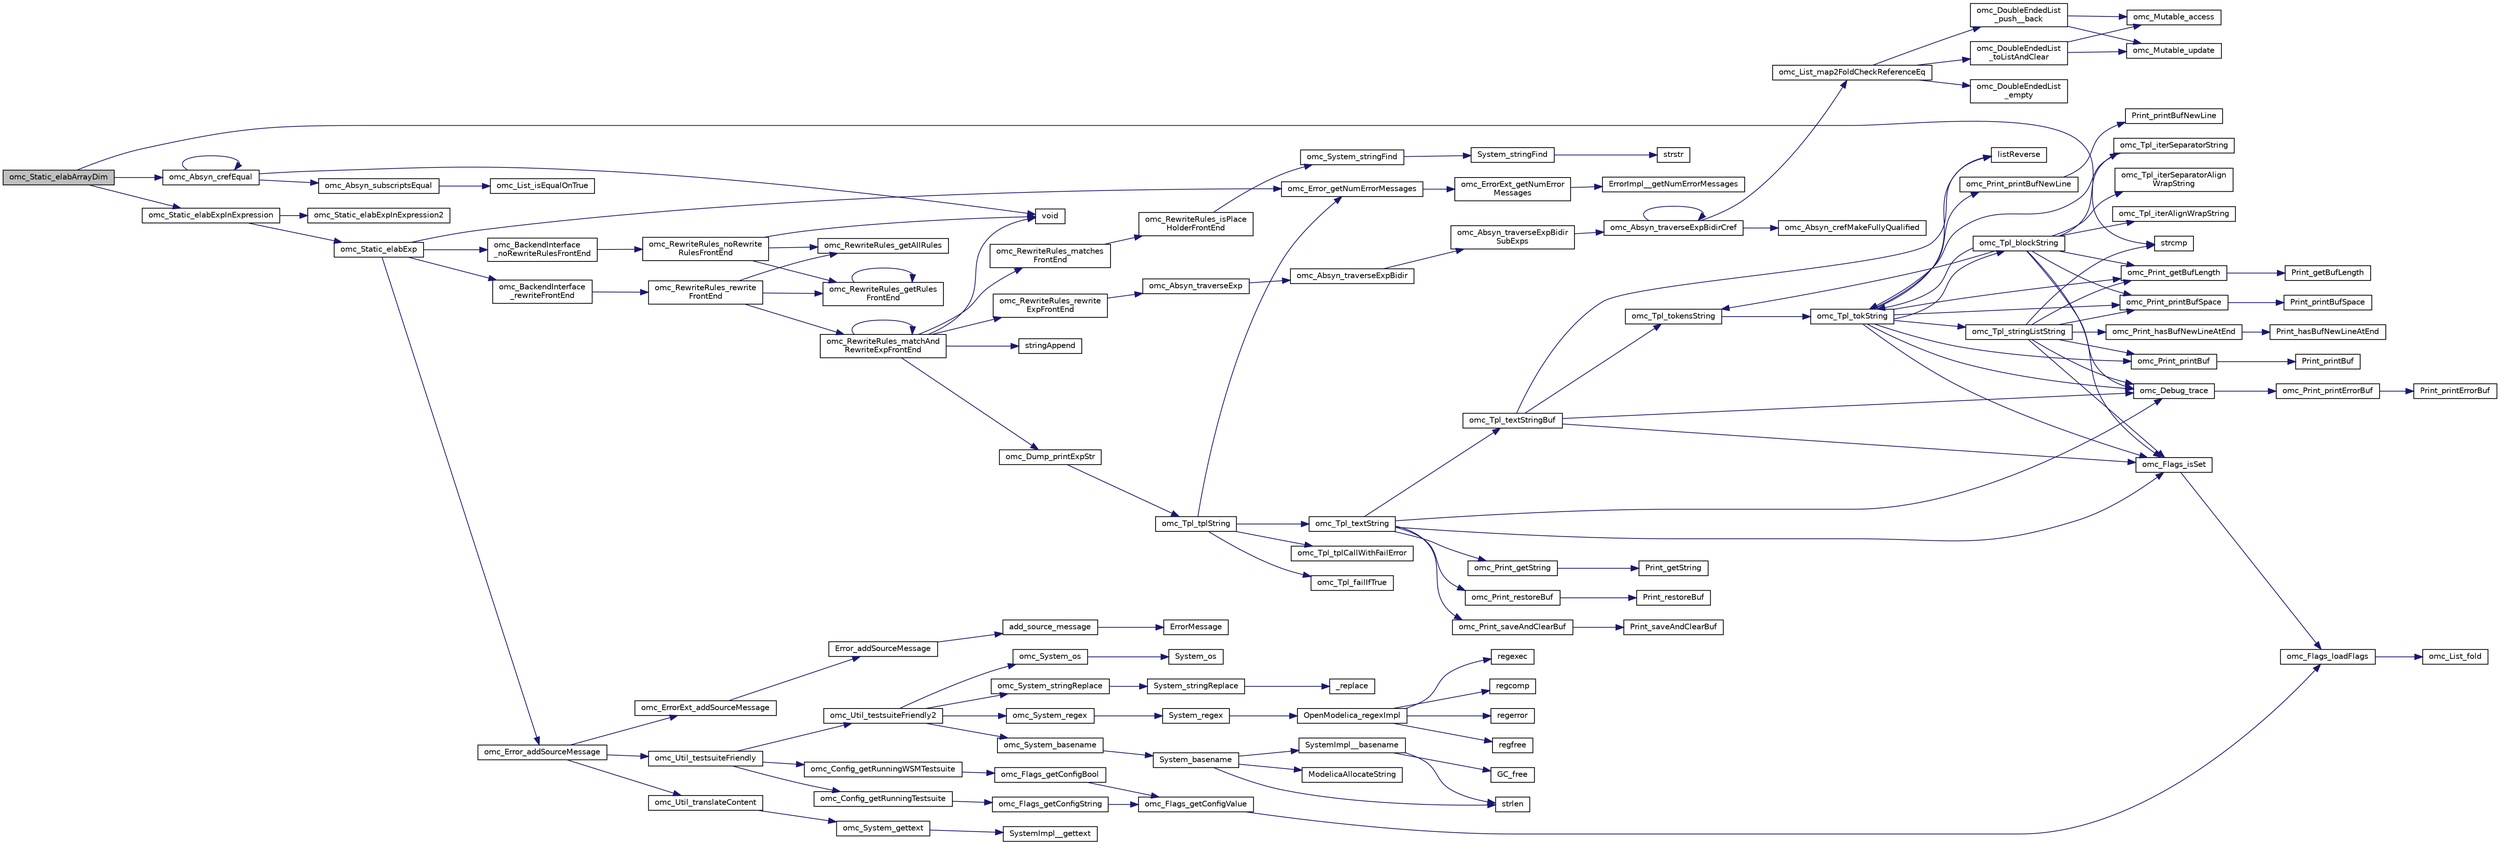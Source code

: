 digraph "omc_Static_elabArrayDim"
{
  edge [fontname="Helvetica",fontsize="10",labelfontname="Helvetica",labelfontsize="10"];
  node [fontname="Helvetica",fontsize="10",shape=record];
  rankdir="LR";
  Node14354 [label="omc_Static_elabArrayDim",height=0.2,width=0.4,color="black", fillcolor="grey75", style="filled", fontcolor="black"];
  Node14354 -> Node14355 [color="midnightblue",fontsize="10",style="solid",fontname="Helvetica"];
  Node14355 [label="strcmp",height=0.2,width=0.4,color="black", fillcolor="white", style="filled",URL="$db/d13/_c_vode_get_8m.html#ab022bbe018438998408fda94a327a547"];
  Node14354 -> Node14356 [color="midnightblue",fontsize="10",style="solid",fontname="Helvetica"];
  Node14356 [label="omc_Absyn_crefEqual",height=0.2,width=0.4,color="black", fillcolor="white", style="filled",URL="$d0/d78/_absyn_8c.html#aaae45e144d059e3ebb103d222520d438"];
  Node14356 -> Node14357 [color="midnightblue",fontsize="10",style="solid",fontname="Helvetica"];
  Node14357 [label="omc_Absyn_subscriptsEqual",height=0.2,width=0.4,color="black", fillcolor="white", style="filled",URL="$d0/d78/_absyn_8c.html#ae9d11ae2e9035a88ec2e63b5126ac3c1"];
  Node14357 -> Node14358 [color="midnightblue",fontsize="10",style="solid",fontname="Helvetica"];
  Node14358 [label="omc_List_isEqualOnTrue",height=0.2,width=0.4,color="black", fillcolor="white", style="filled",URL="$da/d72/_compiler_2boot_2build_2list_8c.html#a48a12fdaab61cbe8e256fcaa1edff333"];
  Node14356 -> Node14356 [color="midnightblue",fontsize="10",style="solid",fontname="Helvetica"];
  Node14356 -> Node14359 [color="midnightblue",fontsize="10",style="solid",fontname="Helvetica"];
  Node14359 [label="void",height=0.2,width=0.4,color="black", fillcolor="white", style="filled",URL="$d1/dd1/3rd_party_2gc_2include_2gc_8h.html#acacfa47efcc44a29f7bb7d98f2a000f8"];
  Node14354 -> Node14360 [color="midnightblue",fontsize="10",style="solid",fontname="Helvetica"];
  Node14360 [label="omc_Static_elabExpInExpression",height=0.2,width=0.4,color="black", fillcolor="white", style="filled",URL="$d0/d86/_static_8c.html#a813d41eea8406664dee70e34a3b792fc"];
  Node14360 -> Node14361 [color="midnightblue",fontsize="10",style="solid",fontname="Helvetica"];
  Node14361 [label="omc_Static_elabExp",height=0.2,width=0.4,color="black", fillcolor="white", style="filled",URL="$d0/d86/_static_8c.html#a3559888bc6b427261342f66dd48d39d4"];
  Node14361 -> Node14362 [color="midnightblue",fontsize="10",style="solid",fontname="Helvetica"];
  Node14362 [label="omc_BackendInterface\l_noRewriteRulesFrontEnd",height=0.2,width=0.4,color="black", fillcolor="white", style="filled",URL="$df/d4e/_backend_interface_8c.html#a80c4dbf787310b487fa12f1f85346f6c"];
  Node14362 -> Node14363 [color="midnightblue",fontsize="10",style="solid",fontname="Helvetica"];
  Node14363 [label="omc_RewriteRules_noRewrite\lRulesFrontEnd",height=0.2,width=0.4,color="black", fillcolor="white", style="filled",URL="$d5/d62/_rewrite_rules_8c.html#a5c00935481499dfd5b14fafcdbaa8a44"];
  Node14363 -> Node14364 [color="midnightblue",fontsize="10",style="solid",fontname="Helvetica"];
  Node14364 [label="omc_RewriteRules_getRules\lFrontEnd",height=0.2,width=0.4,color="black", fillcolor="white", style="filled",URL="$d5/d62/_rewrite_rules_8c.html#abab7a42d066778f6ac33ddacb6fd2ad4"];
  Node14364 -> Node14364 [color="midnightblue",fontsize="10",style="solid",fontname="Helvetica"];
  Node14363 -> Node14365 [color="midnightblue",fontsize="10",style="solid",fontname="Helvetica"];
  Node14365 [label="omc_RewriteRules_getAllRules",height=0.2,width=0.4,color="black", fillcolor="white", style="filled",URL="$d5/d62/_rewrite_rules_8c.html#a4512a6535e05e242332ccbc0a724d675"];
  Node14363 -> Node14359 [color="midnightblue",fontsize="10",style="solid",fontname="Helvetica"];
  Node14361 -> Node14366 [color="midnightblue",fontsize="10",style="solid",fontname="Helvetica"];
  Node14366 [label="omc_BackendInterface\l_rewriteFrontEnd",height=0.2,width=0.4,color="black", fillcolor="white", style="filled",URL="$df/d4e/_backend_interface_8c.html#aa24c64e0e29197b384561f4cf8ebfcab"];
  Node14366 -> Node14367 [color="midnightblue",fontsize="10",style="solid",fontname="Helvetica"];
  Node14367 [label="omc_RewriteRules_rewrite\lFrontEnd",height=0.2,width=0.4,color="black", fillcolor="white", style="filled",URL="$d5/d62/_rewrite_rules_8c.html#a9ea59226cf3491009f366b9b3a960f15"];
  Node14367 -> Node14364 [color="midnightblue",fontsize="10",style="solid",fontname="Helvetica"];
  Node14367 -> Node14365 [color="midnightblue",fontsize="10",style="solid",fontname="Helvetica"];
  Node14367 -> Node14368 [color="midnightblue",fontsize="10",style="solid",fontname="Helvetica"];
  Node14368 [label="omc_RewriteRules_matchAnd\lRewriteExpFrontEnd",height=0.2,width=0.4,color="black", fillcolor="white", style="filled",URL="$d5/d62/_rewrite_rules_8c.html#afb9ee298b785c752879c3a1453860cf3"];
  Node14368 -> Node14369 [color="midnightblue",fontsize="10",style="solid",fontname="Helvetica"];
  Node14369 [label="omc_RewriteRules_matches\lFrontEnd",height=0.2,width=0.4,color="black", fillcolor="white", style="filled",URL="$d5/d62/_rewrite_rules_8c.html#a8e0ef871282a0a434bbfc649214418b9"];
  Node14369 -> Node14370 [color="midnightblue",fontsize="10",style="solid",fontname="Helvetica"];
  Node14370 [label="omc_RewriteRules_isPlace\lHolderFrontEnd",height=0.2,width=0.4,color="black", fillcolor="white", style="filled",URL="$d5/d62/_rewrite_rules_8c.html#ae2977f22cdf902544850859dff55fae9"];
  Node14370 -> Node14371 [color="midnightblue",fontsize="10",style="solid",fontname="Helvetica"];
  Node14371 [label="omc_System_stringFind",height=0.2,width=0.4,color="black", fillcolor="white", style="filled",URL="$d1/d95/_system_8c.html#aaf91a54874eb5ec9ee51361de070f43f"];
  Node14371 -> Node14372 [color="midnightblue",fontsize="10",style="solid",fontname="Helvetica"];
  Node14372 [label="System_stringFind",height=0.2,width=0.4,color="black", fillcolor="white", style="filled",URL="$d8/d28/_compiler_2boot_2build_2system_8h.html#a616f6ee1c9578bea3ee5ecb840b19682"];
  Node14372 -> Node14373 [color="midnightblue",fontsize="10",style="solid",fontname="Helvetica"];
  Node14373 [label="strstr",height=0.2,width=0.4,color="black", fillcolor="white", style="filled",URL="$df/deb/3rd_party_2regex-0_812_2test_2test_8c.html#a1e5ffad39b65fa937afd3ee288ccf877"];
  Node14368 -> Node14374 [color="midnightblue",fontsize="10",style="solid",fontname="Helvetica"];
  Node14374 [label="omc_RewriteRules_rewrite\lExpFrontEnd",height=0.2,width=0.4,color="black", fillcolor="white", style="filled",URL="$d5/d62/_rewrite_rules_8c.html#a513d50178168c55bf4f694c9be636913"];
  Node14374 -> Node14375 [color="midnightblue",fontsize="10",style="solid",fontname="Helvetica"];
  Node14375 [label="omc_Absyn_traverseExp",height=0.2,width=0.4,color="black", fillcolor="white", style="filled",URL="$d0/d78/_absyn_8c.html#a4e56ea0b5399f08689d164dcbe995886"];
  Node14375 -> Node14376 [color="midnightblue",fontsize="10",style="solid",fontname="Helvetica"];
  Node14376 [label="omc_Absyn_traverseExpBidir",height=0.2,width=0.4,color="black", fillcolor="white", style="filled",URL="$d0/d78/_absyn_8c.html#add896b000d61c35a4c46cdae7cc6b81a"];
  Node14376 -> Node14377 [color="midnightblue",fontsize="10",style="solid",fontname="Helvetica"];
  Node14377 [label="omc_Absyn_traverseExpBidir\lSubExps",height=0.2,width=0.4,color="black", fillcolor="white", style="filled",URL="$d0/d78/_absyn_8c.html#abe7f9b3aa83ab4de1cb090df682e5fdc"];
  Node14377 -> Node14378 [color="midnightblue",fontsize="10",style="solid",fontname="Helvetica"];
  Node14378 [label="omc_Absyn_traverseExpBidirCref",height=0.2,width=0.4,color="black", fillcolor="white", style="filled",URL="$d0/d78/_absyn_8c.html#a8a631828d351ac06cd8a7b6c92ba9970"];
  Node14378 -> Node14378 [color="midnightblue",fontsize="10",style="solid",fontname="Helvetica"];
  Node14378 -> Node14379 [color="midnightblue",fontsize="10",style="solid",fontname="Helvetica"];
  Node14379 [label="omc_Absyn_crefMakeFullyQualified",height=0.2,width=0.4,color="black", fillcolor="white", style="filled",URL="$d0/d78/_absyn_8c.html#aacd95a0f5b0b2f2bcfbe1927e6bd489e"];
  Node14378 -> Node14380 [color="midnightblue",fontsize="10",style="solid",fontname="Helvetica"];
  Node14380 [label="omc_List_map2FoldCheckReferenceEq",height=0.2,width=0.4,color="black", fillcolor="white", style="filled",URL="$da/d72/_compiler_2boot_2build_2list_8c.html#a620a57c2f9996057cbb8dcd1b183018f"];
  Node14380 -> Node14381 [color="midnightblue",fontsize="10",style="solid",fontname="Helvetica"];
  Node14381 [label="omc_DoubleEndedList\l_empty",height=0.2,width=0.4,color="black", fillcolor="white", style="filled",URL="$df/d56/_double_ended_list_8c.html#a5bd04948a6755a3b46a10804641c2a35"];
  Node14380 -> Node14382 [color="midnightblue",fontsize="10",style="solid",fontname="Helvetica"];
  Node14382 [label="omc_DoubleEndedList\l_push__back",height=0.2,width=0.4,color="black", fillcolor="white", style="filled",URL="$df/d56/_double_ended_list_8c.html#afd49a883c63046b88cd3d060c51907f1"];
  Node14382 -> Node14383 [color="midnightblue",fontsize="10",style="solid",fontname="Helvetica"];
  Node14383 [label="omc_Mutable_access",height=0.2,width=0.4,color="black", fillcolor="white", style="filled",URL="$d8/de3/_mutable_8c.html#a4d9367043438a5c1a24d17f1f9559996"];
  Node14382 -> Node14384 [color="midnightblue",fontsize="10",style="solid",fontname="Helvetica"];
  Node14384 [label="omc_Mutable_update",height=0.2,width=0.4,color="black", fillcolor="white", style="filled",URL="$d8/de3/_mutable_8c.html#a453a811f6b99a2c2625aa9e95c27cb2c"];
  Node14380 -> Node14385 [color="midnightblue",fontsize="10",style="solid",fontname="Helvetica"];
  Node14385 [label="omc_DoubleEndedList\l_toListAndClear",height=0.2,width=0.4,color="black", fillcolor="white", style="filled",URL="$df/d56/_double_ended_list_8c.html#a29b31effb236408e896ba6e9191f1f31"];
  Node14385 -> Node14383 [color="midnightblue",fontsize="10",style="solid",fontname="Helvetica"];
  Node14385 -> Node14384 [color="midnightblue",fontsize="10",style="solid",fontname="Helvetica"];
  Node14368 -> Node14386 [color="midnightblue",fontsize="10",style="solid",fontname="Helvetica"];
  Node14386 [label="stringAppend",height=0.2,width=0.4,color="black", fillcolor="white", style="filled",URL="$d7/deb/build_2include_2omc_2c_2util_2modelica__string_8c.html#a751007abc59e9ca7978f2af10a0c814f"];
  Node14368 -> Node14387 [color="midnightblue",fontsize="10",style="solid",fontname="Helvetica"];
  Node14387 [label="omc_Dump_printExpStr",height=0.2,width=0.4,color="black", fillcolor="white", style="filled",URL="$d8/d4d/_dump_8c.html#a17160be8bc0a8dd3d57b9c01a81f4571"];
  Node14387 -> Node14388 [color="midnightblue",fontsize="10",style="solid",fontname="Helvetica"];
  Node14388 [label="omc_Tpl_tplString",height=0.2,width=0.4,color="black", fillcolor="white", style="filled",URL="$d7/d52/_tpl_8c.html#aa1d15a30935372710f07a5ba3276dc70"];
  Node14388 -> Node14389 [color="midnightblue",fontsize="10",style="solid",fontname="Helvetica"];
  Node14389 [label="omc_Error_getNumErrorMessages",height=0.2,width=0.4,color="black", fillcolor="white", style="filled",URL="$db/da1/_compiler_2boot_2build_2error_8c.html#a6f9ff3d03e91883492e13af7fbc088ff"];
  Node14389 -> Node14390 [color="midnightblue",fontsize="10",style="solid",fontname="Helvetica"];
  Node14390 [label="omc_ErrorExt_getNumError\lMessages",height=0.2,width=0.4,color="black", fillcolor="white", style="filled",URL="$d4/dce/_error_ext_8c.html#a0195f83af0487b3e7bf35deb4225e582"];
  Node14390 -> Node14391 [color="midnightblue",fontsize="10",style="solid",fontname="Helvetica"];
  Node14391 [label="ErrorImpl__getNumErrorMessages",height=0.2,width=0.4,color="black", fillcolor="white", style="filled",URL="$d1/d40/boot_2build_2_error_ext_8h.html#a1206137921767ad0e49abe96adf7b5e3"];
  Node14388 -> Node14392 [color="midnightblue",fontsize="10",style="solid",fontname="Helvetica"];
  Node14392 [label="omc_Tpl_tplCallWithFailError",height=0.2,width=0.4,color="black", fillcolor="white", style="filled",URL="$d7/d52/_tpl_8c.html#a97b981684a5f0c8f870746abdde666d7"];
  Node14388 -> Node14393 [color="midnightblue",fontsize="10",style="solid",fontname="Helvetica"];
  Node14393 [label="omc_Tpl_failIfTrue",height=0.2,width=0.4,color="black", fillcolor="white", style="filled",URL="$d7/d52/_tpl_8c.html#a4c5af303d93cb4cea7b309b336519c31"];
  Node14388 -> Node14394 [color="midnightblue",fontsize="10",style="solid",fontname="Helvetica"];
  Node14394 [label="omc_Tpl_textString",height=0.2,width=0.4,color="black", fillcolor="white", style="filled",URL="$d7/d52/_tpl_8c.html#a3df7e553e36d815ca12207c1b633f741"];
  Node14394 -> Node14395 [color="midnightblue",fontsize="10",style="solid",fontname="Helvetica"];
  Node14395 [label="omc_Print_saveAndClearBuf",height=0.2,width=0.4,color="black", fillcolor="white", style="filled",URL="$dc/d4a/_print_8c.html#a9be4a7e0fd8ef4d0e9a96b6a7d30129b"];
  Node14395 -> Node14396 [color="midnightblue",fontsize="10",style="solid",fontname="Helvetica"];
  Node14396 [label="Print_saveAndClearBuf",height=0.2,width=0.4,color="black", fillcolor="white", style="filled",URL="$db/def/_print_8h.html#afbd06f69772f11802874118538c5e3cb"];
  Node14394 -> Node14397 [color="midnightblue",fontsize="10",style="solid",fontname="Helvetica"];
  Node14397 [label="omc_Tpl_textStringBuf",height=0.2,width=0.4,color="black", fillcolor="white", style="filled",URL="$d7/d52/_tpl_8c.html#a569b285dc7a7a3d881d4a69ee8857b85"];
  Node14397 -> Node14398 [color="midnightblue",fontsize="10",style="solid",fontname="Helvetica"];
  Node14398 [label="omc_Tpl_tokensString",height=0.2,width=0.4,color="black", fillcolor="white", style="filled",URL="$d7/d52/_tpl_8c.html#a2085a822c35dc488683fbb303c0d6546"];
  Node14398 -> Node14399 [color="midnightblue",fontsize="10",style="solid",fontname="Helvetica"];
  Node14399 [label="omc_Tpl_tokString",height=0.2,width=0.4,color="black", fillcolor="white", style="filled",URL="$d7/d52/_tpl_8c.html#aaad1c380626ef433bd8e0102f48743cf"];
  Node14399 -> Node14400 [color="midnightblue",fontsize="10",style="solid",fontname="Helvetica"];
  Node14400 [label="omc_Print_printBufNewLine",height=0.2,width=0.4,color="black", fillcolor="white", style="filled",URL="$dc/d4a/_print_8c.html#a56936142cb06c2610c5c55a0f0672826"];
  Node14400 -> Node14401 [color="midnightblue",fontsize="10",style="solid",fontname="Helvetica"];
  Node14401 [label="Print_printBufNewLine",height=0.2,width=0.4,color="black", fillcolor="white", style="filled",URL="$db/def/_print_8h.html#a3b18f8c254923287e4e0dc39d5c39a3a"];
  Node14399 -> Node14402 [color="midnightblue",fontsize="10",style="solid",fontname="Helvetica"];
  Node14402 [label="omc_Print_getBufLength",height=0.2,width=0.4,color="black", fillcolor="white", style="filled",URL="$dc/d4a/_print_8c.html#a65cb82b6b1bc6acf3a656ef9978109b2"];
  Node14402 -> Node14403 [color="midnightblue",fontsize="10",style="solid",fontname="Helvetica"];
  Node14403 [label="Print_getBufLength",height=0.2,width=0.4,color="black", fillcolor="white", style="filled",URL="$db/def/_print_8h.html#a512282b99288e8ec6b431e7dee78c76f"];
  Node14399 -> Node14404 [color="midnightblue",fontsize="10",style="solid",fontname="Helvetica"];
  Node14404 [label="omc_Print_printBufSpace",height=0.2,width=0.4,color="black", fillcolor="white", style="filled",URL="$dc/d4a/_print_8c.html#a02aa663c225bece7c208406683415d6f"];
  Node14404 -> Node14405 [color="midnightblue",fontsize="10",style="solid",fontname="Helvetica"];
  Node14405 [label="Print_printBufSpace",height=0.2,width=0.4,color="black", fillcolor="white", style="filled",URL="$db/def/_print_8h.html#a494a05754b95d4ded8cf421fe8799495"];
  Node14399 -> Node14406 [color="midnightblue",fontsize="10",style="solid",fontname="Helvetica"];
  Node14406 [label="omc_Print_printBuf",height=0.2,width=0.4,color="black", fillcolor="white", style="filled",URL="$dc/d4a/_print_8c.html#a0814578dcc1618c6b57729067765170b"];
  Node14406 -> Node14407 [color="midnightblue",fontsize="10",style="solid",fontname="Helvetica"];
  Node14407 [label="Print_printBuf",height=0.2,width=0.4,color="black", fillcolor="white", style="filled",URL="$db/def/_print_8h.html#a4e09b57c2e6549226f6669ca20a3cf07"];
  Node14399 -> Node14408 [color="midnightblue",fontsize="10",style="solid",fontname="Helvetica"];
  Node14408 [label="omc_Tpl_stringListString",height=0.2,width=0.4,color="black", fillcolor="white", style="filled",URL="$d7/d52/_tpl_8c.html#aee284774d669dd515363b1fac8b7086c"];
  Node14408 -> Node14355 [color="midnightblue",fontsize="10",style="solid",fontname="Helvetica"];
  Node14408 -> Node14402 [color="midnightblue",fontsize="10",style="solid",fontname="Helvetica"];
  Node14408 -> Node14404 [color="midnightblue",fontsize="10",style="solid",fontname="Helvetica"];
  Node14408 -> Node14406 [color="midnightblue",fontsize="10",style="solid",fontname="Helvetica"];
  Node14408 -> Node14409 [color="midnightblue",fontsize="10",style="solid",fontname="Helvetica"];
  Node14409 [label="omc_Print_hasBufNewLineAtEnd",height=0.2,width=0.4,color="black", fillcolor="white", style="filled",URL="$dc/d4a/_print_8c.html#a688e4a253785b1cd5b77e1a52c1a6dca"];
  Node14409 -> Node14410 [color="midnightblue",fontsize="10",style="solid",fontname="Helvetica"];
  Node14410 [label="Print_hasBufNewLineAtEnd",height=0.2,width=0.4,color="black", fillcolor="white", style="filled",URL="$db/def/_print_8h.html#a6941baa09472d7bbc87bec9ba099d164"];
  Node14408 -> Node14411 [color="midnightblue",fontsize="10",style="solid",fontname="Helvetica"];
  Node14411 [label="omc_Flags_isSet",height=0.2,width=0.4,color="black", fillcolor="white", style="filled",URL="$d3/db3/_flags_8c.html#a34e6591659b1578969141a635ff24042"];
  Node14411 -> Node14412 [color="midnightblue",fontsize="10",style="solid",fontname="Helvetica"];
  Node14412 [label="omc_Flags_loadFlags",height=0.2,width=0.4,color="black", fillcolor="white", style="filled",URL="$d3/db3/_flags_8c.html#a760d66f53b65ac257876ca0f6308f09f"];
  Node14412 -> Node14413 [color="midnightblue",fontsize="10",style="solid",fontname="Helvetica"];
  Node14413 [label="omc_List_fold",height=0.2,width=0.4,color="black", fillcolor="white", style="filled",URL="$da/d72/_compiler_2boot_2build_2list_8c.html#a3ec1ee3a5ff53be9af368e290be09182"];
  Node14408 -> Node14414 [color="midnightblue",fontsize="10",style="solid",fontname="Helvetica"];
  Node14414 [label="omc_Debug_trace",height=0.2,width=0.4,color="black", fillcolor="white", style="filled",URL="$d6/d1d/_compiler_2boot_2build_2debug_8c.html#a465f6e24432a8b1db4c7576ea09e7259"];
  Node14414 -> Node14415 [color="midnightblue",fontsize="10",style="solid",fontname="Helvetica"];
  Node14415 [label="omc_Print_printErrorBuf",height=0.2,width=0.4,color="black", fillcolor="white", style="filled",URL="$dc/d4a/_print_8c.html#a136f27763cbad8fdab9e975d877aff4b"];
  Node14415 -> Node14416 [color="midnightblue",fontsize="10",style="solid",fontname="Helvetica"];
  Node14416 [label="Print_printErrorBuf",height=0.2,width=0.4,color="black", fillcolor="white", style="filled",URL="$db/def/_print_8h.html#ac4ef051f731ad4fd851c45be8d215b4c"];
  Node14399 -> Node14417 [color="midnightblue",fontsize="10",style="solid",fontname="Helvetica"];
  Node14417 [label="omc_Tpl_blockString",height=0.2,width=0.4,color="black", fillcolor="white", style="filled",URL="$d7/d52/_tpl_8c.html#a5439b4832f78013add9b4aa8389f2bdc"];
  Node14417 -> Node14398 [color="midnightblue",fontsize="10",style="solid",fontname="Helvetica"];
  Node14417 -> Node14404 [color="midnightblue",fontsize="10",style="solid",fontname="Helvetica"];
  Node14417 -> Node14402 [color="midnightblue",fontsize="10",style="solid",fontname="Helvetica"];
  Node14417 -> Node14399 [color="midnightblue",fontsize="10",style="solid",fontname="Helvetica"];
  Node14417 -> Node14418 [color="midnightblue",fontsize="10",style="solid",fontname="Helvetica"];
  Node14418 [label="omc_Tpl_iterSeparatorString",height=0.2,width=0.4,color="black", fillcolor="white", style="filled",URL="$d7/d52/_tpl_8c.html#aac82332fb79d7c0b20e59be6a4161452"];
  Node14418 -> Node14399 [color="midnightblue",fontsize="10",style="solid",fontname="Helvetica"];
  Node14417 -> Node14419 [color="midnightblue",fontsize="10",style="solid",fontname="Helvetica"];
  Node14419 [label="omc_Tpl_iterSeparatorAlign\lWrapString",height=0.2,width=0.4,color="black", fillcolor="white", style="filled",URL="$d7/d52/_tpl_8c.html#abf190d9e11ccd80e0749d132287e5052"];
  Node14417 -> Node14420 [color="midnightblue",fontsize="10",style="solid",fontname="Helvetica"];
  Node14420 [label="omc_Tpl_iterAlignWrapString",height=0.2,width=0.4,color="black", fillcolor="white", style="filled",URL="$d7/d52/_tpl_8c.html#a6b1e4c1278b1da42e896a4ea81cc6fd3"];
  Node14417 -> Node14411 [color="midnightblue",fontsize="10",style="solid",fontname="Helvetica"];
  Node14417 -> Node14414 [color="midnightblue",fontsize="10",style="solid",fontname="Helvetica"];
  Node14399 -> Node14421 [color="midnightblue",fontsize="10",style="solid",fontname="Helvetica"];
  Node14421 [label="listReverse",height=0.2,width=0.4,color="black", fillcolor="white", style="filled",URL="$d2/d57/build_2include_2omc_2c_2meta_2meta__modelica__builtin_8h.html#a81001ba45c298ade27540edd2589777c"];
  Node14399 -> Node14411 [color="midnightblue",fontsize="10",style="solid",fontname="Helvetica"];
  Node14399 -> Node14414 [color="midnightblue",fontsize="10",style="solid",fontname="Helvetica"];
  Node14397 -> Node14421 [color="midnightblue",fontsize="10",style="solid",fontname="Helvetica"];
  Node14397 -> Node14411 [color="midnightblue",fontsize="10",style="solid",fontname="Helvetica"];
  Node14397 -> Node14414 [color="midnightblue",fontsize="10",style="solid",fontname="Helvetica"];
  Node14394 -> Node14422 [color="midnightblue",fontsize="10",style="solid",fontname="Helvetica"];
  Node14422 [label="omc_Print_getString",height=0.2,width=0.4,color="black", fillcolor="white", style="filled",URL="$dc/d4a/_print_8c.html#a24f4e5ba012abc81ac68e0c3bfb3dfcb"];
  Node14422 -> Node14423 [color="midnightblue",fontsize="10",style="solid",fontname="Helvetica"];
  Node14423 [label="Print_getString",height=0.2,width=0.4,color="black", fillcolor="white", style="filled",URL="$db/def/_print_8h.html#adc535a7680da761472c50a3613eba8d7"];
  Node14394 -> Node14424 [color="midnightblue",fontsize="10",style="solid",fontname="Helvetica"];
  Node14424 [label="omc_Print_restoreBuf",height=0.2,width=0.4,color="black", fillcolor="white", style="filled",URL="$dc/d4a/_print_8c.html#ab5cdbbbaeeac69f9d76f10b1354c7ba2"];
  Node14424 -> Node14425 [color="midnightblue",fontsize="10",style="solid",fontname="Helvetica"];
  Node14425 [label="Print_restoreBuf",height=0.2,width=0.4,color="black", fillcolor="white", style="filled",URL="$db/def/_print_8h.html#a30efd8fc4a8cb13b594cb63bcac9407c"];
  Node14394 -> Node14411 [color="midnightblue",fontsize="10",style="solid",fontname="Helvetica"];
  Node14394 -> Node14414 [color="midnightblue",fontsize="10",style="solid",fontname="Helvetica"];
  Node14368 -> Node14368 [color="midnightblue",fontsize="10",style="solid",fontname="Helvetica"];
  Node14368 -> Node14359 [color="midnightblue",fontsize="10",style="solid",fontname="Helvetica"];
  Node14361 -> Node14389 [color="midnightblue",fontsize="10",style="solid",fontname="Helvetica"];
  Node14361 -> Node14426 [color="midnightblue",fontsize="10",style="solid",fontname="Helvetica"];
  Node14426 [label="omc_Error_addSourceMessage",height=0.2,width=0.4,color="black", fillcolor="white", style="filled",URL="$db/da1/_compiler_2boot_2build_2error_8c.html#a991bd0d249f0698967bd89d565719016"];
  Node14426 -> Node14427 [color="midnightblue",fontsize="10",style="solid",fontname="Helvetica"];
  Node14427 [label="omc_Util_translateContent",height=0.2,width=0.4,color="black", fillcolor="white", style="filled",URL="$d9/d7c/_compiler_2boot_2build_2util_8c.html#af677b04abc76ada92619360b1a4e1238"];
  Node14427 -> Node14428 [color="midnightblue",fontsize="10",style="solid",fontname="Helvetica"];
  Node14428 [label="omc_System_gettext",height=0.2,width=0.4,color="black", fillcolor="white", style="filled",URL="$d1/d95/_system_8c.html#ae39e41c84235850a135a73187a387d21"];
  Node14428 -> Node14429 [color="midnightblue",fontsize="10",style="solid",fontname="Helvetica"];
  Node14429 [label="SystemImpl__gettext",height=0.2,width=0.4,color="black", fillcolor="white", style="filled",URL="$d8/d28/_compiler_2boot_2build_2system_8h.html#a082d216ff61d9f3b30e1fe92e3fc5860"];
  Node14426 -> Node14430 [color="midnightblue",fontsize="10",style="solid",fontname="Helvetica"];
  Node14430 [label="omc_ErrorExt_addSourceMessage",height=0.2,width=0.4,color="black", fillcolor="white", style="filled",URL="$d4/dce/_error_ext_8c.html#a2aab7fef8718e5c7b0e410daf818bf99"];
  Node14430 -> Node14431 [color="midnightblue",fontsize="10",style="solid",fontname="Helvetica"];
  Node14431 [label="Error_addSourceMessage",height=0.2,width=0.4,color="black", fillcolor="white", style="filled",URL="$d1/d40/boot_2build_2_error_ext_8h.html#afef4410ffb05473c1ca2f30078ee39a8"];
  Node14431 -> Node14432 [color="midnightblue",fontsize="10",style="solid",fontname="Helvetica"];
  Node14432 [label="add_source_message",height=0.2,width=0.4,color="black", fillcolor="white", style="filled",URL="$dc/d1d/errorext_8cpp.html#a658c4e234277aba60ad929952c45d9e2"];
  Node14432 -> Node14433 [color="midnightblue",fontsize="10",style="solid",fontname="Helvetica"];
  Node14433 [label="ErrorMessage",height=0.2,width=0.4,color="black", fillcolor="white", style="filled",URL="$d4/dbe/_o_m_c_monitor_8c.html#ad78b5494db8b59027d08860c5efce10f"];
  Node14426 -> Node14434 [color="midnightblue",fontsize="10",style="solid",fontname="Helvetica"];
  Node14434 [label="omc_Util_testsuiteFriendly",height=0.2,width=0.4,color="black", fillcolor="white", style="filled",URL="$d9/d7c/_compiler_2boot_2build_2util_8c.html#ad7f719bd6355b185d211a8c8ff0cc7be"];
  Node14434 -> Node14435 [color="midnightblue",fontsize="10",style="solid",fontname="Helvetica"];
  Node14435 [label="omc_Util_testsuiteFriendly2",height=0.2,width=0.4,color="black", fillcolor="white", style="filled",URL="$d9/d7c/_compiler_2boot_2build_2util_8c.html#ab96745984cab835c8ae43a8f02fb268b"];
  Node14435 -> Node14436 [color="midnightblue",fontsize="10",style="solid",fontname="Helvetica"];
  Node14436 [label="omc_System_basename",height=0.2,width=0.4,color="black", fillcolor="white", style="filled",URL="$d1/d95/_system_8c.html#acb158f48d2d963dbc65eb161259659a7"];
  Node14436 -> Node14437 [color="midnightblue",fontsize="10",style="solid",fontname="Helvetica"];
  Node14437 [label="System_basename",height=0.2,width=0.4,color="black", fillcolor="white", style="filled",URL="$d8/d28/_compiler_2boot_2build_2system_8h.html#a7b722b53b1ba7f3ffdc3624727daa000"];
  Node14437 -> Node14438 [color="midnightblue",fontsize="10",style="solid",fontname="Helvetica"];
  Node14438 [label="SystemImpl__basename",height=0.2,width=0.4,color="black", fillcolor="white", style="filled",URL="$d4/d45/systemimpl_8c.html#af0ce445d63d4d737a2ed25d05b45463c"];
  Node14438 -> Node14439 [color="midnightblue",fontsize="10",style="solid",fontname="Helvetica"];
  Node14439 [label="strlen",height=0.2,width=0.4,color="black", fillcolor="white", style="filled",URL="$d7/d57/iregex_8c.html#a492442620ce65db20fe7297b43cbca65"];
  Node14438 -> Node14440 [color="midnightblue",fontsize="10",style="solid",fontname="Helvetica"];
  Node14440 [label="GC_free",height=0.2,width=0.4,color="black", fillcolor="white", style="filled",URL="$d1/dd1/3rd_party_2gc_2include_2gc_8h.html#aef11fb85e24d9cdb7da9ef9df26d45b3"];
  Node14437 -> Node14441 [color="midnightblue",fontsize="10",style="solid",fontname="Helvetica"];
  Node14441 [label="ModelicaAllocateString",height=0.2,width=0.4,color="black", fillcolor="white", style="filled",URL="$d7/dcd/group__core_utils.html#gaeccaa0b46edead0608a6982dddb917ec",tooltip="Allocate memory for a Modelica string which is used as return argument of an external Modelica functi..."];
  Node14437 -> Node14439 [color="midnightblue",fontsize="10",style="solid",fontname="Helvetica"];
  Node14435 -> Node14442 [color="midnightblue",fontsize="10",style="solid",fontname="Helvetica"];
  Node14442 [label="omc_System_os",height=0.2,width=0.4,color="black", fillcolor="white", style="filled",URL="$d1/d95/_system_8c.html#ab4261551580fc07778c15d3b0cb0cdfd"];
  Node14442 -> Node14443 [color="midnightblue",fontsize="10",style="solid",fontname="Helvetica"];
  Node14443 [label="System_os",height=0.2,width=0.4,color="black", fillcolor="white", style="filled",URL="$d8/d28/_compiler_2boot_2build_2system_8h.html#a967ce96198372dc665f235bb728adb6f"];
  Node14435 -> Node14444 [color="midnightblue",fontsize="10",style="solid",fontname="Helvetica"];
  Node14444 [label="omc_System_stringReplace",height=0.2,width=0.4,color="black", fillcolor="white", style="filled",URL="$d1/d95/_system_8c.html#a058b959f3f74b2d76bb6b21a01cdddb1"];
  Node14444 -> Node14445 [color="midnightblue",fontsize="10",style="solid",fontname="Helvetica"];
  Node14445 [label="System_stringReplace",height=0.2,width=0.4,color="black", fillcolor="white", style="filled",URL="$d8/d28/_compiler_2boot_2build_2system_8h.html#abd9e4634afacfdd5c965aee4d8662e35"];
  Node14445 -> Node14446 [color="midnightblue",fontsize="10",style="solid",fontname="Helvetica"];
  Node14446 [label="_replace",height=0.2,width=0.4,color="black", fillcolor="white", style="filled",URL="$d0/dfd/printimpl_8c.html#a0ba59718edccbb5a0e203e2c9600a69c"];
  Node14435 -> Node14447 [color="midnightblue",fontsize="10",style="solid",fontname="Helvetica"];
  Node14447 [label="omc_System_regex",height=0.2,width=0.4,color="black", fillcolor="white", style="filled",URL="$d1/d95/_system_8c.html#af4ee178a494a93c0aba547ce82e7f403"];
  Node14447 -> Node14448 [color="midnightblue",fontsize="10",style="solid",fontname="Helvetica"];
  Node14448 [label="System_regex",height=0.2,width=0.4,color="black", fillcolor="white", style="filled",URL="$d8/d28/_compiler_2boot_2build_2system_8h.html#a7c20ab6d7ecb2cb478fb5739f8581bf3"];
  Node14448 -> Node14449 [color="midnightblue",fontsize="10",style="solid",fontname="Helvetica"];
  Node14449 [label="OpenModelica_regexImpl",height=0.2,width=0.4,color="black", fillcolor="white", style="filled",URL="$d4/d6b/build_2include_2omc_2c_2util_2utility_8c.html#abc11c26ce9d5eaf728bfee9160f61b58"];
  Node14449 -> Node14450 [color="midnightblue",fontsize="10",style="solid",fontname="Helvetica"];
  Node14450 [label="regcomp",height=0.2,width=0.4,color="black", fillcolor="white", style="filled",URL="$dc/d08/gkregex_8h.html#a430f0c9389ac6c08be2286257691317b"];
  Node14449 -> Node14451 [color="midnightblue",fontsize="10",style="solid",fontname="Helvetica"];
  Node14451 [label="regerror",height=0.2,width=0.4,color="black", fillcolor="white", style="filled",URL="$dc/d08/gkregex_8h.html#a0284fc25f2802396427939f37caccc1c"];
  Node14449 -> Node14452 [color="midnightblue",fontsize="10",style="solid",fontname="Helvetica"];
  Node14452 [label="regfree",height=0.2,width=0.4,color="black", fillcolor="white", style="filled",URL="$dc/d08/gkregex_8h.html#a87e79b6d048a32ffbfdb234c4166e769"];
  Node14449 -> Node14453 [color="midnightblue",fontsize="10",style="solid",fontname="Helvetica"];
  Node14453 [label="regexec",height=0.2,width=0.4,color="black", fillcolor="white", style="filled",URL="$dc/d08/gkregex_8h.html#a179877eb45bb29da01e5101325554d73"];
  Node14434 -> Node14454 [color="midnightblue",fontsize="10",style="solid",fontname="Helvetica"];
  Node14454 [label="omc_Config_getRunningTestsuite",height=0.2,width=0.4,color="black", fillcolor="white", style="filled",URL="$d1/d5c/_config_8c.html#afa2f208e09cd9979df49295043109099"];
  Node14454 -> Node14455 [color="midnightblue",fontsize="10",style="solid",fontname="Helvetica"];
  Node14455 [label="omc_Flags_getConfigString",height=0.2,width=0.4,color="black", fillcolor="white", style="filled",URL="$d3/db3/_flags_8c.html#a1bdc57ee7db1a86ebd954e1aa4d04c0c"];
  Node14455 -> Node14456 [color="midnightblue",fontsize="10",style="solid",fontname="Helvetica"];
  Node14456 [label="omc_Flags_getConfigValue",height=0.2,width=0.4,color="black", fillcolor="white", style="filled",URL="$d3/db3/_flags_8c.html#a96ba70d54b6662cf90933a207c0c6b8e"];
  Node14456 -> Node14412 [color="midnightblue",fontsize="10",style="solid",fontname="Helvetica"];
  Node14434 -> Node14457 [color="midnightblue",fontsize="10",style="solid",fontname="Helvetica"];
  Node14457 [label="omc_Config_getRunningWSMTestsuite",height=0.2,width=0.4,color="black", fillcolor="white", style="filled",URL="$d1/d5c/_config_8c.html#a9b4cae615bdffda9b7abbe6e04b1e6a5"];
  Node14457 -> Node14458 [color="midnightblue",fontsize="10",style="solid",fontname="Helvetica"];
  Node14458 [label="omc_Flags_getConfigBool",height=0.2,width=0.4,color="black", fillcolor="white", style="filled",URL="$d3/db3/_flags_8c.html#abc3d84cf6e1cf18f0cec0f052e7c85d9"];
  Node14458 -> Node14456 [color="midnightblue",fontsize="10",style="solid",fontname="Helvetica"];
  Node14360 -> Node14459 [color="midnightblue",fontsize="10",style="solid",fontname="Helvetica"];
  Node14459 [label="omc_Static_elabExpInExpression2",height=0.2,width=0.4,color="black", fillcolor="white", style="filled",URL="$d0/d86/_static_8c.html#a998d60193cb153897645584e04cb3848"];
}
